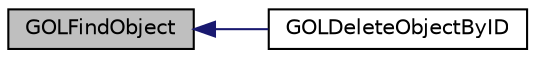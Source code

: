 digraph "GOLFindObject"
{
  edge [fontname="Helvetica",fontsize="10",labelfontname="Helvetica",labelfontsize="10"];
  node [fontname="Helvetica",fontsize="10",shape=record];
  rankdir="LR";
  Node1 [label="GOLFindObject",height=0.2,width=0.4,color="black", fillcolor="grey75", style="filled", fontcolor="black"];
  Node1 -> Node2 [dir="back",color="midnightblue",fontsize="10",style="solid",fontname="Helvetica"];
  Node2 [label="GOLDeleteObjectByID",height=0.2,width=0.4,color="black", fillcolor="white", style="filled",URL="$_g_o_l_8h.html#a0349199b477928350fb7263fd81267b4"];
}
